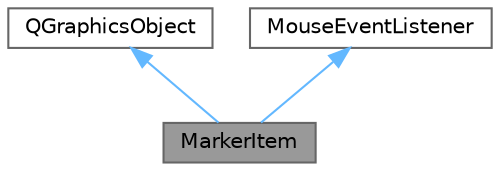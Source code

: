 digraph "MarkerItem"
{
 // LATEX_PDF_SIZE
  bgcolor="transparent";
  edge [fontname=Helvetica,fontsize=10,labelfontname=Helvetica,labelfontsize=10];
  node [fontname=Helvetica,fontsize=10,shape=box,height=0.2,width=0.4];
  Node1 [label="MarkerItem",height=0.2,width=0.4,color="gray40", fillcolor="grey60", style="filled", fontcolor="black",tooltip="When a mouse click event takes place into the plot, the closest point on the closest curve is marked ..."];
  Node2 -> Node1 [dir="back",color="steelblue1",style="solid"];
  Node2 [label="QGraphicsObject",height=0.2,width=0.4,color="gray40", fillcolor="white", style="filled",tooltip=" "];
  Node3 -> Node1 [dir="back",color="steelblue1",style="solid"];
  Node3 [label="MouseEventListener",height=0.2,width=0.4,color="gray40", fillcolor="white", style="filled",URL="$classMouseEventListener.html",tooltip="an abstract class that can be used to be notified when a mouse event takes place"];
}
